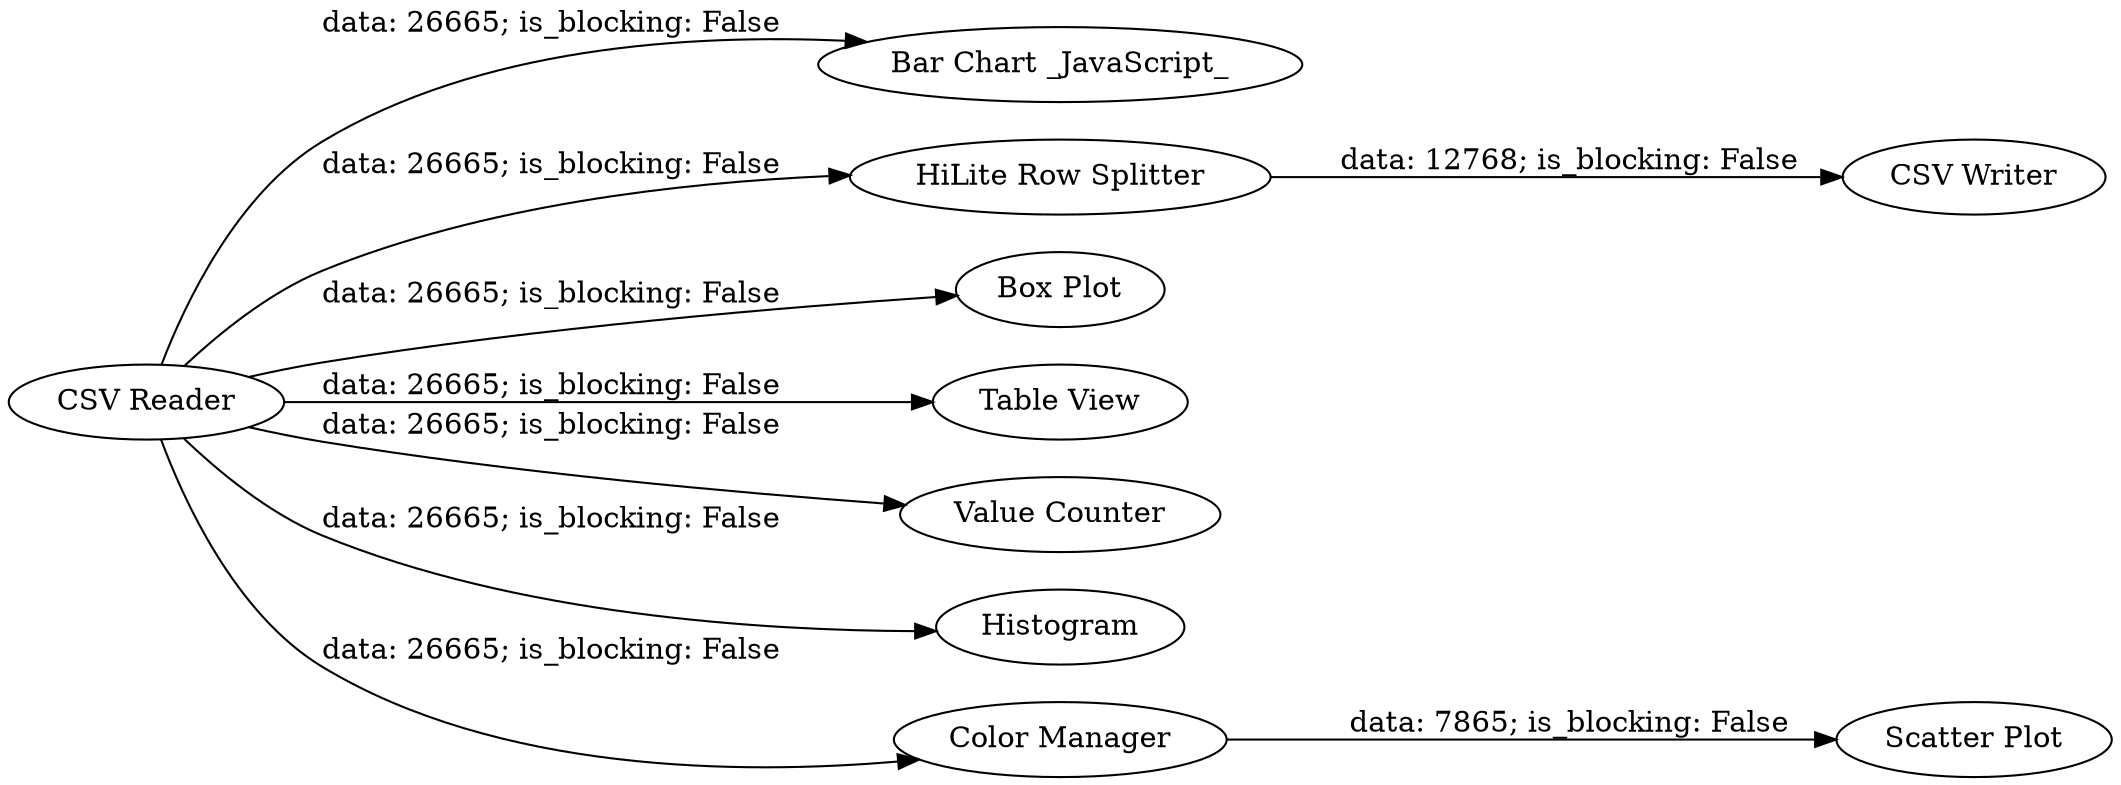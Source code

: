 digraph {
	"7190553717516578998_9" [label="CSV Writer"]
	"7190553717516578998_3" [label="Bar Chart _JavaScript_"]
	"7190553717516578998_1" [label="CSV Reader"]
	"7190553717516578998_8" [label="HiLite Row Splitter"]
	"7190553717516578998_5" [label="Box Plot"]
	"7190553717516578998_6" [label="Scatter Plot"]
	"7190553717516578998_7" [label="Table View"]
	"7190553717516578998_2" [label="Value Counter"]
	"7190553717516578998_4" [label=Histogram]
	"7190553717516578998_10" [label="Color Manager"]
	"7190553717516578998_1" -> "7190553717516578998_5" [label="data: 26665; is_blocking: False"]
	"7190553717516578998_1" -> "7190553717516578998_7" [label="data: 26665; is_blocking: False"]
	"7190553717516578998_1" -> "7190553717516578998_4" [label="data: 26665; is_blocking: False"]
	"7190553717516578998_1" -> "7190553717516578998_8" [label="data: 26665; is_blocking: False"]
	"7190553717516578998_1" -> "7190553717516578998_2" [label="data: 26665; is_blocking: False"]
	"7190553717516578998_1" -> "7190553717516578998_3" [label="data: 26665; is_blocking: False"]
	"7190553717516578998_1" -> "7190553717516578998_10" [label="data: 26665; is_blocking: False"]
	"7190553717516578998_10" -> "7190553717516578998_6" [label="data: 7865; is_blocking: False"]
	"7190553717516578998_8" -> "7190553717516578998_9" [label="data: 12768; is_blocking: False"]
	rankdir=LR
}
